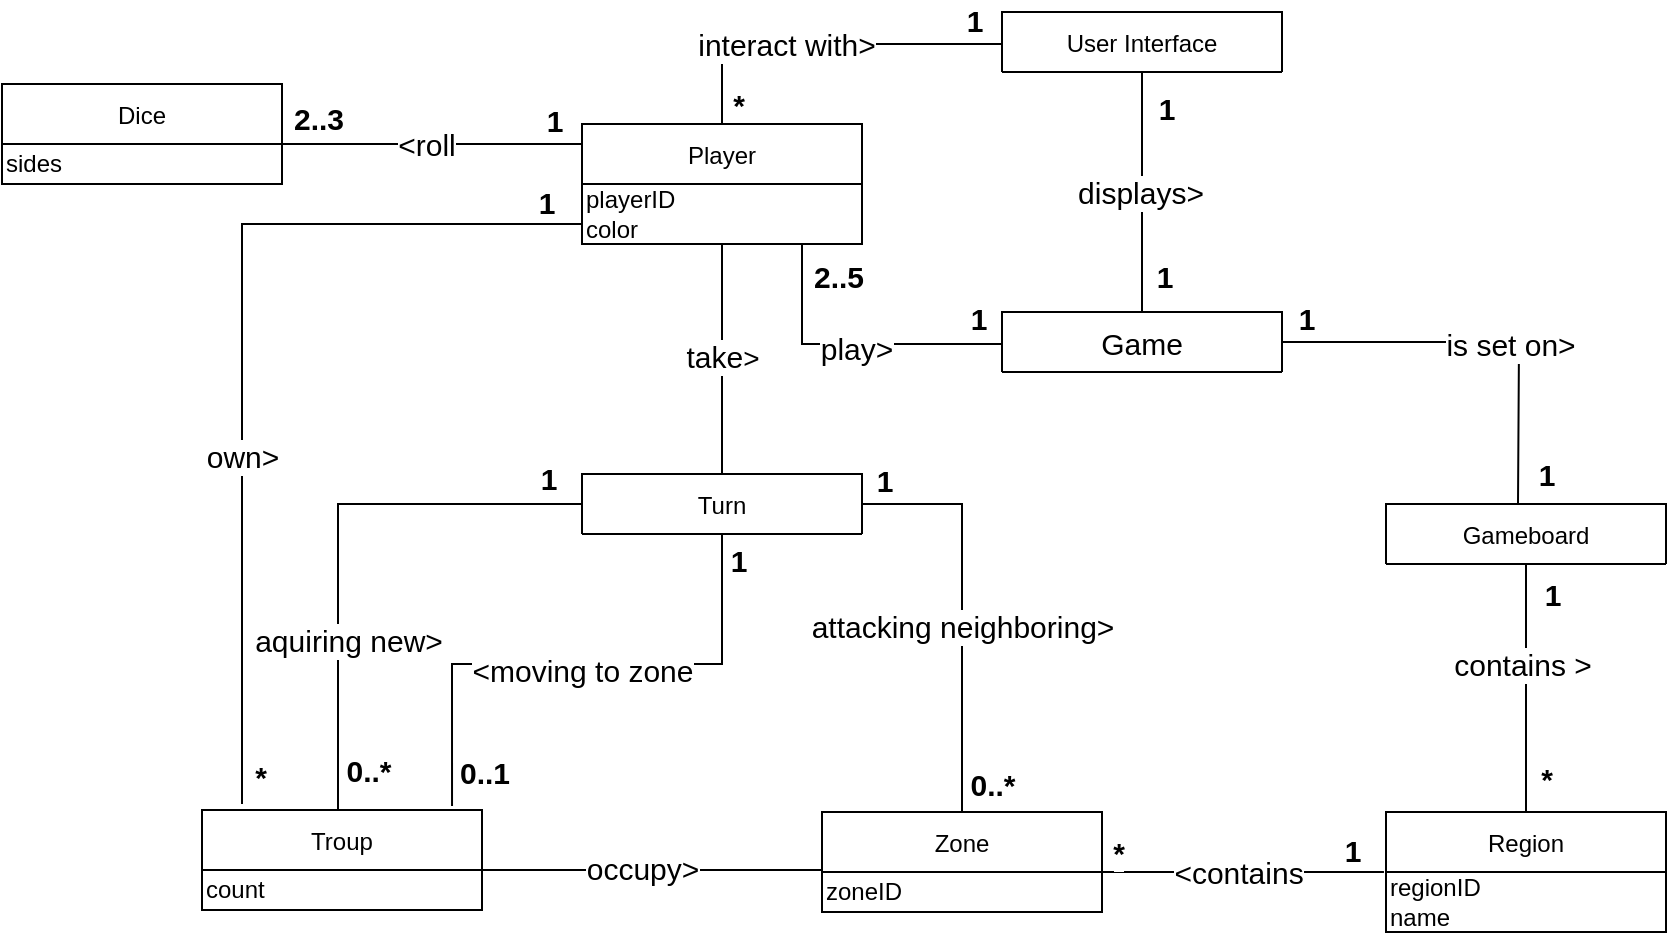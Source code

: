 <mxfile version="17.4.0" type="device"><diagram id="_PpX-6siAjh2ybpmOWNd" name="Page-1"><mxGraphModel dx="1792" dy="607" grid="1" gridSize="10" guides="1" tooltips="1" connect="1" arrows="1" fold="1" page="1" pageScale="1" pageWidth="850" pageHeight="1100" math="0" shadow="0"><root><mxCell id="0"/><mxCell id="1" parent="0"/><mxCell id="pQZbKmMFNrwizAt6MDCq-14" style="edgeStyle=orthogonalEdgeStyle;rounded=0;orthogonalLoop=1;jettySize=auto;html=1;entryX=0;entryY=0.5;entryDx=0;entryDy=0;fontSize=17;endArrow=none;endFill=0;" edge="1" parent="1" source="MfmcGLz-_4HPF3tlukN0-1" target="MfmcGLz-_4HPF3tlukN0-37"><mxGeometry relative="1" as="geometry"><Array as="points"><mxPoint x="240" y="480"/></Array></mxGeometry></mxCell><mxCell id="pQZbKmMFNrwizAt6MDCq-17" value="play&amp;gt;" style="edgeLabel;html=1;align=center;verticalAlign=middle;resizable=0;points=[];fontSize=15;" vertex="1" connectable="0" parent="pQZbKmMFNrwizAt6MDCq-14"><mxGeometry x="-0.053" y="-2" relative="1" as="geometry"><mxPoint x="5" as="offset"/></mxGeometry></mxCell><mxCell id="pQZbKmMFNrwizAt6MDCq-83" value="&lt;b&gt;1&lt;/b&gt;" style="edgeLabel;html=1;align=center;verticalAlign=middle;resizable=0;points=[];fontSize=15;" vertex="1" connectable="0" parent="pQZbKmMFNrwizAt6MDCq-14"><mxGeometry x="0.693" y="-2" relative="1" as="geometry"><mxPoint x="10" y="-15" as="offset"/></mxGeometry></mxCell><mxCell id="pQZbKmMFNrwizAt6MDCq-84" value="&lt;b&gt;2..5&lt;/b&gt;" style="edgeLabel;html=1;align=center;verticalAlign=middle;resizable=0;points=[];fontSize=15;" vertex="1" connectable="0" parent="pQZbKmMFNrwizAt6MDCq-14"><mxGeometry x="-0.787" y="2" relative="1" as="geometry"><mxPoint x="16" as="offset"/></mxGeometry></mxCell><mxCell id="pQZbKmMFNrwizAt6MDCq-15" style="edgeStyle=orthogonalEdgeStyle;rounded=0;orthogonalLoop=1;jettySize=auto;html=1;entryX=0;entryY=0.5;entryDx=0;entryDy=0;fontSize=17;endArrow=none;endFill=0;" edge="1" parent="1" source="MfmcGLz-_4HPF3tlukN0-1" target="MfmcGLz-_4HPF3tlukN0-29"><mxGeometry relative="1" as="geometry"><Array as="points"><mxPoint x="200" y="330"/></Array></mxGeometry></mxCell><mxCell id="pQZbKmMFNrwizAt6MDCq-16" value="interact with&amp;gt;" style="edgeLabel;html=1;align=center;verticalAlign=middle;resizable=0;points=[];fontSize=15;" vertex="1" connectable="0" parent="pQZbKmMFNrwizAt6MDCq-15"><mxGeometry x="-0.211" relative="1" as="geometry"><mxPoint as="offset"/></mxGeometry></mxCell><mxCell id="pQZbKmMFNrwizAt6MDCq-40" value="1" style="edgeLabel;html=1;align=center;verticalAlign=middle;resizable=0;points=[];fontSize=15;fontStyle=1" vertex="1" connectable="0" parent="pQZbKmMFNrwizAt6MDCq-15"><mxGeometry x="0.778" y="-1" relative="1" as="geometry"><mxPoint x="5" y="-13" as="offset"/></mxGeometry></mxCell><mxCell id="pQZbKmMFNrwizAt6MDCq-41" value="*" style="edgeLabel;html=1;align=center;verticalAlign=middle;resizable=0;points=[];fontSize=15;fontStyle=1" vertex="1" connectable="0" parent="pQZbKmMFNrwizAt6MDCq-15"><mxGeometry x="-0.678" y="-1" relative="1" as="geometry"><mxPoint x="7" y="19" as="offset"/></mxGeometry></mxCell><mxCell id="MfmcGLz-_4HPF3tlukN0-1" value="Player" style="swimlane;fontStyle=0;childLayout=stackLayout;horizontal=1;startSize=30;horizontalStack=0;resizeParent=1;resizeParentMax=0;resizeLast=0;collapsible=1;marginBottom=0;" parent="1" vertex="1"><mxGeometry x="130" y="370" width="140" height="60" as="geometry"/></mxCell><mxCell id="pQZbKmMFNrwizAt6MDCq-53" value="&lt;div align=&quot;left&quot;&gt;playerID&lt;/div&gt;color" style="text;html=1;align=left;verticalAlign=middle;resizable=0;points=[];autosize=1;strokeColor=none;fillColor=none;fontSize=12;" vertex="1" parent="MfmcGLz-_4HPF3tlukN0-1"><mxGeometry y="30" width="140" height="30" as="geometry"/></mxCell><mxCell id="MfmcGLz-_4HPF3tlukN0-5" value="Gameboard" style="swimlane;fontStyle=0;childLayout=stackLayout;horizontal=1;startSize=30;horizontalStack=0;resizeParent=1;resizeParentMax=0;resizeLast=0;collapsible=1;marginBottom=0;" parent="1" vertex="1"><mxGeometry x="532" y="560" width="140" height="30" as="geometry"/></mxCell><mxCell id="MfmcGLz-_4HPF3tlukN0-36" value="&amp;lt;&lt;font style=&quot;font-size: 15px&quot;&gt;contains&lt;/font&gt;&lt;font style=&quot;font-size: 15px&quot;&gt;&lt;font style=&quot;font-size: 15px&quot;&gt;&lt;br&gt;&lt;/font&gt;&lt;/font&gt;" style="edgeStyle=orthogonalEdgeStyle;rounded=0;orthogonalLoop=1;jettySize=auto;html=1;exitX=0.007;exitY=0.133;exitDx=0;exitDy=0;fontSize=15;endArrow=none;endFill=0;exitPerimeter=0;entryX=1;entryY=0.5;entryDx=0;entryDy=0;" parent="1" target="MfmcGLz-_4HPF3tlukN0-13" edge="1"><mxGeometry relative="1" as="geometry"><mxPoint x="530.98" y="743.99" as="sourcePoint"/><mxPoint x="390" y="740" as="targetPoint"/><Array as="points"><mxPoint x="390" y="744"/></Array></mxGeometry></mxCell><mxCell id="MfmcGLz-_4HPF3tlukN0-51" value="1" style="edgeLabel;html=1;align=center;verticalAlign=middle;resizable=0;points=[];fontSize=15;fontStyle=1" parent="MfmcGLz-_4HPF3tlukN0-36" vertex="1" connectable="0"><mxGeometry x="-0.832" relative="1" as="geometry"><mxPoint x="-4" y="-11" as="offset"/></mxGeometry></mxCell><mxCell id="MfmcGLz-_4HPF3tlukN0-52" value="*" style="edgeLabel;html=1;align=center;verticalAlign=middle;resizable=0;points=[];fontSize=17;fontStyle=1" parent="MfmcGLz-_4HPF3tlukN0-36" vertex="1" connectable="0"><mxGeometry x="0.755" y="-1" relative="1" as="geometry"><mxPoint x="-30" y="-12" as="offset"/></mxGeometry></mxCell><mxCell id="pQZbKmMFNrwizAt6MDCq-20" value="&lt;span style=&quot;font-size: 15px;&quot;&gt;*&lt;/span&gt;" style="edgeLabel;html=1;align=center;verticalAlign=middle;resizable=0;points=[];fontSize=15;fontStyle=1" vertex="1" connectable="0" parent="MfmcGLz-_4HPF3tlukN0-36"><mxGeometry x="0.831" y="-3" relative="1" as="geometry"><mxPoint y="-7" as="offset"/></mxGeometry></mxCell><mxCell id="MfmcGLz-_4HPF3tlukN0-9" value="Region" style="swimlane;fontStyle=0;childLayout=stackLayout;horizontal=1;startSize=30;horizontalStack=0;resizeParent=1;resizeParentMax=0;resizeLast=0;collapsible=1;marginBottom=0;" parent="1" vertex="1"><mxGeometry x="532" y="714" width="140" height="60" as="geometry"/></mxCell><mxCell id="pQZbKmMFNrwizAt6MDCq-66" value="&lt;div align=&quot;left&quot;&gt;regionID&lt;br&gt;name&lt;/div&gt;" style="text;html=1;align=left;verticalAlign=middle;resizable=0;points=[];autosize=1;strokeColor=none;fillColor=none;fontSize=12;" vertex="1" parent="MfmcGLz-_4HPF3tlukN0-9"><mxGeometry y="30" width="140" height="30" as="geometry"/></mxCell><mxCell id="MfmcGLz-_4HPF3tlukN0-13" value="Zone" style="swimlane;fontStyle=0;childLayout=stackLayout;horizontal=1;startSize=30;horizontalStack=0;resizeParent=1;resizeParentMax=0;resizeLast=0;collapsible=1;marginBottom=0;" parent="1" vertex="1"><mxGeometry x="250" y="714" width="140" height="50" as="geometry"/></mxCell><mxCell id="pQZbKmMFNrwizAt6MDCq-65" value="&lt;div align=&quot;left&quot;&gt;zoneID&lt;/div&gt;" style="text;html=1;align=left;verticalAlign=middle;resizable=0;points=[];autosize=1;strokeColor=none;fillColor=none;fontSize=12;" vertex="1" parent="MfmcGLz-_4HPF3tlukN0-13"><mxGeometry y="30" width="140" height="20" as="geometry"/></mxCell><mxCell id="MfmcGLz-_4HPF3tlukN0-17" value="Troup" style="swimlane;fontStyle=0;childLayout=stackLayout;horizontal=1;startSize=30;horizontalStack=0;resizeParent=1;resizeParentMax=0;resizeLast=0;collapsible=1;marginBottom=0;" parent="1" vertex="1"><mxGeometry x="-60" y="713" width="140" height="50" as="geometry"/></mxCell><mxCell id="pQZbKmMFNrwizAt6MDCq-64" value="&lt;div align=&quot;left&quot;&gt;count&lt;/div&gt;" style="text;html=1;align=left;verticalAlign=middle;resizable=0;points=[];autosize=1;strokeColor=none;fillColor=none;fontSize=12;" vertex="1" parent="MfmcGLz-_4HPF3tlukN0-17"><mxGeometry y="30" width="140" height="20" as="geometry"/></mxCell><mxCell id="MfmcGLz-_4HPF3tlukN0-25" value="Dice" style="swimlane;fontStyle=0;childLayout=stackLayout;horizontal=1;startSize=30;horizontalStack=0;resizeParent=1;resizeParentMax=0;resizeLast=0;collapsible=1;marginBottom=0;" parent="1" vertex="1"><mxGeometry x="-160" y="350" width="140" height="50" as="geometry"/></mxCell><mxCell id="pQZbKmMFNrwizAt6MDCq-63" value="&lt;div align=&quot;left&quot;&gt;sides&lt;/div&gt;" style="text;html=1;align=left;verticalAlign=middle;resizable=0;points=[];autosize=1;strokeColor=none;fillColor=none;fontSize=12;" vertex="1" parent="MfmcGLz-_4HPF3tlukN0-25"><mxGeometry y="30" width="140" height="20" as="geometry"/></mxCell><mxCell id="pQZbKmMFNrwizAt6MDCq-10" style="edgeStyle=orthogonalEdgeStyle;rounded=0;orthogonalLoop=1;jettySize=auto;html=1;entryX=0.5;entryY=0;entryDx=0;entryDy=0;fontSize=17;endArrow=none;endFill=0;" edge="1" parent="1" source="MfmcGLz-_4HPF3tlukN0-29" target="MfmcGLz-_4HPF3tlukN0-37"><mxGeometry relative="1" as="geometry"/></mxCell><mxCell id="pQZbKmMFNrwizAt6MDCq-12" value="&lt;b style=&quot;font-size: 15px;&quot;&gt;1&lt;/b&gt;" style="edgeLabel;html=1;align=center;verticalAlign=middle;resizable=0;points=[];fontSize=15;" vertex="1" connectable="0" parent="pQZbKmMFNrwizAt6MDCq-10"><mxGeometry x="-0.733" y="1" relative="1" as="geometry"><mxPoint x="11" y="2" as="offset"/></mxGeometry></mxCell><mxCell id="pQZbKmMFNrwizAt6MDCq-11" value="displays&amp;gt;" style="edgeLabel;html=1;align=center;verticalAlign=middle;resizable=0;points=[];fontSize=15;" vertex="1" connectable="0" parent="pQZbKmMFNrwizAt6MDCq-10"><mxGeometry x="0.2" y="-1" relative="1" as="geometry"><mxPoint y="-12" as="offset"/></mxGeometry></mxCell><mxCell id="pQZbKmMFNrwizAt6MDCq-13" value="&lt;b style=&quot;font-size: 15px;&quot;&gt;1&lt;/b&gt;" style="edgeLabel;html=1;align=center;verticalAlign=middle;resizable=0;points=[];fontSize=15;" vertex="1" connectable="0" parent="pQZbKmMFNrwizAt6MDCq-10"><mxGeometry x="0.711" y="3" relative="1" as="geometry"><mxPoint x="8" y="-1" as="offset"/></mxGeometry></mxCell><mxCell id="MfmcGLz-_4HPF3tlukN0-29" value="User Interface" style="swimlane;fontStyle=0;childLayout=stackLayout;horizontal=1;startSize=30;horizontalStack=0;resizeParent=1;resizeParentMax=0;resizeLast=0;collapsible=1;marginBottom=0;" parent="1" vertex="1"><mxGeometry x="340" y="314" width="140" height="30" as="geometry"/></mxCell><mxCell id="MfmcGLz-_4HPF3tlukN0-33" style="edgeStyle=orthogonalEdgeStyle;rounded=0;orthogonalLoop=1;jettySize=auto;html=1;entryX=0.5;entryY=0;entryDx=0;entryDy=0;endArrow=none;endFill=0;exitX=0.5;exitY=1;exitDx=0;exitDy=0;" parent="1" source="MfmcGLz-_4HPF3tlukN0-5" target="MfmcGLz-_4HPF3tlukN0-9" edge="1"><mxGeometry relative="1" as="geometry"><Array as="points"><mxPoint x="602" y="610"/><mxPoint x="602" y="610"/></Array><mxPoint x="600" y="620" as="sourcePoint"/></mxGeometry></mxCell><mxCell id="MfmcGLz-_4HPF3tlukN0-34" value="&lt;font style=&quot;font-size: 15px&quot;&gt;contains &amp;gt;&lt;br&gt;&lt;/font&gt;" style="edgeLabel;html=1;align=center;verticalAlign=middle;resizable=0;points=[];" parent="MfmcGLz-_4HPF3tlukN0-33" vertex="1" connectable="0"><mxGeometry x="0.222" y="-2" relative="1" as="geometry"><mxPoint y="-26" as="offset"/></mxGeometry></mxCell><mxCell id="pQZbKmMFNrwizAt6MDCq-6" value="&lt;b style=&quot;font-size: 15px;&quot;&gt;1&lt;/b&gt;" style="edgeLabel;html=1;align=center;verticalAlign=middle;resizable=0;points=[];fontSize=15;" vertex="1" connectable="0" parent="MfmcGLz-_4HPF3tlukN0-33"><mxGeometry x="-0.756" y="2" relative="1" as="geometry"><mxPoint x="11" as="offset"/></mxGeometry></mxCell><mxCell id="pQZbKmMFNrwizAt6MDCq-7" value="&lt;b style=&quot;font-size: 15px;&quot;&gt;*&lt;/b&gt;" style="edgeLabel;html=1;align=center;verticalAlign=middle;resizable=0;points=[];fontSize=15;" vertex="1" connectable="0" parent="MfmcGLz-_4HPF3tlukN0-33"><mxGeometry x="0.289" relative="1" as="geometry"><mxPoint x="10" y="27" as="offset"/></mxGeometry></mxCell><mxCell id="MfmcGLz-_4HPF3tlukN0-41" style="edgeStyle=orthogonalEdgeStyle;rounded=0;orthogonalLoop=1;jettySize=auto;html=1;entryX=0.5;entryY=0;entryDx=0;entryDy=0;fontSize=15;exitX=1;exitY=0.5;exitDx=0;exitDy=0;endArrow=none;endFill=0;" parent="1" source="MfmcGLz-_4HPF3tlukN0-37" edge="1"><mxGeometry relative="1" as="geometry"><mxPoint x="488" y="480" as="sourcePoint"/><mxPoint x="598" y="560" as="targetPoint"/></mxGeometry></mxCell><mxCell id="MfmcGLz-_4HPF3tlukN0-42" value="is set on&amp;gt;" style="edgeLabel;html=1;align=center;verticalAlign=middle;resizable=0;points=[];fontSize=15;" parent="MfmcGLz-_4HPF3tlukN0-41" vertex="1" connectable="0"><mxGeometry x="-0.179" y="-1" relative="1" as="geometry"><mxPoint x="32" as="offset"/></mxGeometry></mxCell><mxCell id="pQZbKmMFNrwizAt6MDCq-8" value="&lt;b style=&quot;font-size: 15px;&quot;&gt;1&lt;/b&gt;" style="edgeLabel;html=1;align=center;verticalAlign=middle;resizable=0;points=[];fontSize=15;" vertex="1" connectable="0" parent="MfmcGLz-_4HPF3tlukN0-41"><mxGeometry x="0.495" y="2" relative="1" as="geometry"><mxPoint x="11" y="35" as="offset"/></mxGeometry></mxCell><mxCell id="pQZbKmMFNrwizAt6MDCq-9" value="&lt;b style=&quot;font-size: 15px;&quot;&gt;1&lt;/b&gt;" style="edgeLabel;html=1;align=center;verticalAlign=middle;resizable=0;points=[];fontSize=15;" vertex="1" connectable="0" parent="MfmcGLz-_4HPF3tlukN0-41"><mxGeometry x="-0.859" y="-1" relative="1" as="geometry"><mxPoint x="-2" y="-13" as="offset"/></mxGeometry></mxCell><mxCell id="MfmcGLz-_4HPF3tlukN0-37" value="Game" style="swimlane;fontStyle=0;childLayout=stackLayout;horizontal=1;startSize=30;horizontalStack=0;resizeParent=1;resizeParentMax=0;resizeLast=0;collapsible=1;marginBottom=0;fontSize=15;" parent="1" vertex="1"><mxGeometry x="340" y="464" width="140" height="30" as="geometry"/></mxCell><mxCell id="pQZbKmMFNrwizAt6MDCq-18" style="edgeStyle=orthogonalEdgeStyle;rounded=0;orthogonalLoop=1;jettySize=auto;html=1;fontSize=15;endArrow=none;endFill=0;entryX=1;entryY=0.5;entryDx=0;entryDy=0;" edge="1" parent="1" target="MfmcGLz-_4HPF3tlukN0-25"><mxGeometry relative="1" as="geometry"><mxPoint x="130" y="380" as="sourcePoint"/><mxPoint x="-1" y="400" as="targetPoint"/><Array as="points"><mxPoint x="129" y="380"/><mxPoint x="-20" y="380"/></Array></mxGeometry></mxCell><mxCell id="pQZbKmMFNrwizAt6MDCq-19" value="&amp;lt;roll" style="edgeLabel;html=1;align=center;verticalAlign=middle;resizable=0;points=[];fontSize=15;" vertex="1" connectable="0" parent="pQZbKmMFNrwizAt6MDCq-18"><mxGeometry x="-0.222" y="3" relative="1" as="geometry"><mxPoint x="-18" y="-3" as="offset"/></mxGeometry></mxCell><mxCell id="pQZbKmMFNrwizAt6MDCq-85" value="2..3" style="edgeLabel;html=1;align=center;verticalAlign=middle;resizable=0;points=[];fontSize=15;fontStyle=1" vertex="1" connectable="0" parent="pQZbKmMFNrwizAt6MDCq-18"><mxGeometry x="0.561" y="3" relative="1" as="geometry"><mxPoint x="-11" y="-16" as="offset"/></mxGeometry></mxCell><mxCell id="pQZbKmMFNrwizAt6MDCq-86" value="1" style="edgeLabel;html=1;align=center;verticalAlign=middle;resizable=0;points=[];fontSize=15;fontStyle=1" vertex="1" connectable="0" parent="pQZbKmMFNrwizAt6MDCq-18"><mxGeometry x="-0.819" relative="1" as="geometry"><mxPoint y="-12" as="offset"/></mxGeometry></mxCell><mxCell id="pQZbKmMFNrwizAt6MDCq-21" style="edgeStyle=orthogonalEdgeStyle;rounded=0;orthogonalLoop=1;jettySize=auto;html=1;entryX=0;entryY=0.5;entryDx=0;entryDy=0;fontSize=17;endArrow=none;endFill=0;" edge="1" parent="1" target="MfmcGLz-_4HPF3tlukN0-13"><mxGeometry relative="1" as="geometry"><mxPoint x="80" y="743" as="sourcePoint"/><Array as="points"><mxPoint x="160" y="743"/><mxPoint x="160" y="743"/></Array></mxGeometry></mxCell><mxCell id="pQZbKmMFNrwizAt6MDCq-22" value="&lt;font style=&quot;font-size: 15px&quot;&gt;occupy&amp;gt;&lt;/font&gt;" style="edgeLabel;html=1;align=center;verticalAlign=middle;resizable=0;points=[];fontSize=17;" vertex="1" connectable="0" parent="pQZbKmMFNrwizAt6MDCq-21"><mxGeometry x="-0.262" y="-2" relative="1" as="geometry"><mxPoint x="16" y="-2" as="offset"/></mxGeometry></mxCell><mxCell id="pQZbKmMFNrwizAt6MDCq-34" style="edgeStyle=orthogonalEdgeStyle;rounded=0;orthogonalLoop=1;jettySize=auto;html=1;entryX=0.5;entryY=0;entryDx=0;entryDy=0;fontSize=15;endArrow=none;endFill=0;" edge="1" parent="1" source="pQZbKmMFNrwizAt6MDCq-26" target="MfmcGLz-_4HPF3tlukN0-13"><mxGeometry relative="1" as="geometry"><Array as="points"><mxPoint x="320" y="560"/></Array></mxGeometry></mxCell><mxCell id="pQZbKmMFNrwizAt6MDCq-35" value="attacking neighboring&amp;gt;" style="edgeLabel;html=1;align=center;verticalAlign=middle;resizable=0;points=[];fontSize=15;" vertex="1" connectable="0" parent="pQZbKmMFNrwizAt6MDCq-34"><mxGeometry x="-0.123" y="-1" relative="1" as="geometry"><mxPoint x="1" y="21" as="offset"/></mxGeometry></mxCell><mxCell id="pQZbKmMFNrwizAt6MDCq-71" value="&lt;b&gt;0..*&lt;/b&gt;" style="edgeLabel;html=1;align=center;verticalAlign=middle;resizable=0;points=[];fontSize=15;" vertex="1" connectable="0" parent="pQZbKmMFNrwizAt6MDCq-34"><mxGeometry x="0.9" y="-1" relative="1" as="geometry"><mxPoint x="16" y="-4" as="offset"/></mxGeometry></mxCell><mxCell id="pQZbKmMFNrwizAt6MDCq-82" value="&lt;b&gt;1&lt;/b&gt;" style="edgeLabel;html=1;align=center;verticalAlign=middle;resizable=0;points=[];fontSize=15;" vertex="1" connectable="0" parent="pQZbKmMFNrwizAt6MDCq-34"><mxGeometry x="-0.892" y="3" relative="1" as="geometry"><mxPoint y="-9" as="offset"/></mxGeometry></mxCell><mxCell id="pQZbKmMFNrwizAt6MDCq-38" style="edgeStyle=orthogonalEdgeStyle;rounded=0;orthogonalLoop=1;jettySize=auto;html=1;entryX=0.85;entryY=0;entryDx=0;entryDy=0;fontSize=15;endArrow=none;endFill=0;entryPerimeter=0;exitX=0;exitY=0.5;exitDx=0;exitDy=0;" edge="1" parent="1" source="pQZbKmMFNrwizAt6MDCq-26"><mxGeometry relative="1" as="geometry"><mxPoint x="78" y="560" as="sourcePoint"/><mxPoint x="7" y="713" as="targetPoint"/><Array as="points"><mxPoint x="8" y="560"/></Array></mxGeometry></mxCell><mxCell id="pQZbKmMFNrwizAt6MDCq-39" value="aquiring new&amp;gt;" style="edgeLabel;html=1;align=center;verticalAlign=middle;resizable=0;points=[];fontSize=15;" vertex="1" connectable="0" parent="pQZbKmMFNrwizAt6MDCq-38"><mxGeometry x="0.495" y="-1" relative="1" as="geometry"><mxPoint x="6" y="-17" as="offset"/></mxGeometry></mxCell><mxCell id="pQZbKmMFNrwizAt6MDCq-73" value="&lt;b&gt;0..*&lt;/b&gt;" style="edgeLabel;html=1;align=center;verticalAlign=middle;resizable=0;points=[];fontSize=15;" vertex="1" connectable="0" parent="pQZbKmMFNrwizAt6MDCq-38"><mxGeometry x="0.847" y="2" relative="1" as="geometry"><mxPoint x="13" as="offset"/></mxGeometry></mxCell><mxCell id="pQZbKmMFNrwizAt6MDCq-80" value="1" style="edgeLabel;html=1;align=center;verticalAlign=middle;resizable=0;points=[];fontSize=15;fontStyle=1" vertex="1" connectable="0" parent="pQZbKmMFNrwizAt6MDCq-38"><mxGeometry x="-0.876" relative="1" as="geometry"><mxPoint y="-13" as="offset"/></mxGeometry></mxCell><mxCell id="pQZbKmMFNrwizAt6MDCq-76" style="edgeStyle=orthogonalEdgeStyle;rounded=0;orthogonalLoop=1;jettySize=auto;html=1;fontSize=15;endArrow=none;endFill=0;entryX=0.893;entryY=-0.04;entryDx=0;entryDy=0;entryPerimeter=0;" edge="1" parent="1" source="pQZbKmMFNrwizAt6MDCq-26" target="MfmcGLz-_4HPF3tlukN0-17"><mxGeometry relative="1" as="geometry"><mxPoint x="65" y="710" as="targetPoint"/><Array as="points"><mxPoint x="200" y="640"/><mxPoint x="65" y="640"/></Array></mxGeometry></mxCell><mxCell id="pQZbKmMFNrwizAt6MDCq-77" value="&amp;lt;moving to zone" style="edgeLabel;html=1;align=center;verticalAlign=middle;resizable=0;points=[];fontSize=15;" vertex="1" connectable="0" parent="pQZbKmMFNrwizAt6MDCq-76"><mxGeometry x="0.063" y="3" relative="1" as="geometry"><mxPoint x="9" as="offset"/></mxGeometry></mxCell><mxCell id="pQZbKmMFNrwizAt6MDCq-79" value="0..1" style="edgeLabel;html=1;align=center;verticalAlign=middle;resizable=0;points=[];fontSize=15;fontStyle=1" vertex="1" connectable="0" parent="pQZbKmMFNrwizAt6MDCq-76"><mxGeometry x="0.838" y="1" relative="1" as="geometry"><mxPoint x="15" y="5" as="offset"/></mxGeometry></mxCell><mxCell id="pQZbKmMFNrwizAt6MDCq-81" value="&lt;b&gt;1&lt;/b&gt;" style="edgeLabel;html=1;align=center;verticalAlign=middle;resizable=0;points=[];fontSize=15;" vertex="1" connectable="0" parent="pQZbKmMFNrwizAt6MDCq-76"><mxGeometry x="-0.875" relative="1" as="geometry"><mxPoint x="8" y="-4" as="offset"/></mxGeometry></mxCell><mxCell id="pQZbKmMFNrwizAt6MDCq-26" value="Turn" style="swimlane;fontStyle=0;childLayout=stackLayout;horizontal=1;startSize=30;horizontalStack=0;resizeParent=1;resizeParentMax=0;resizeLast=0;collapsible=1;marginBottom=0;labelBorderColor=none;fontSize=12;" vertex="1" parent="1"><mxGeometry x="130" y="545" width="140" height="30" as="geometry"/></mxCell><mxCell id="pQZbKmMFNrwizAt6MDCq-30" style="edgeStyle=orthogonalEdgeStyle;rounded=0;orthogonalLoop=1;jettySize=auto;html=1;entryX=0.5;entryY=0;entryDx=0;entryDy=0;fontSize=12;endArrow=none;endFill=0;" edge="1" parent="1" target="pQZbKmMFNrwizAt6MDCq-26"><mxGeometry relative="1" as="geometry"><mxPoint x="200" y="430" as="sourcePoint"/><Array as="points"><mxPoint x="200" y="450"/><mxPoint x="200" y="450"/></Array></mxGeometry></mxCell><mxCell id="pQZbKmMFNrwizAt6MDCq-31" value="&lt;font style=&quot;font-size: 15px&quot;&gt;take&lt;/font&gt;&amp;gt;" style="edgeLabel;html=1;align=center;verticalAlign=middle;resizable=0;points=[];fontSize=14;" vertex="1" connectable="0" parent="pQZbKmMFNrwizAt6MDCq-30"><mxGeometry x="-0.22" y="-1" relative="1" as="geometry"><mxPoint x="1" y="11" as="offset"/></mxGeometry></mxCell><mxCell id="pQZbKmMFNrwizAt6MDCq-36" style="edgeStyle=orthogonalEdgeStyle;rounded=0;orthogonalLoop=1;jettySize=auto;html=1;fontSize=15;endArrow=none;endFill=0;" edge="1" parent="1"><mxGeometry relative="1" as="geometry"><mxPoint x="130" y="415" as="sourcePoint"/><mxPoint x="-40" y="710" as="targetPoint"/><Array as="points"><mxPoint x="130" y="420"/><mxPoint x="-40" y="420"/></Array></mxGeometry></mxCell><mxCell id="pQZbKmMFNrwizAt6MDCq-37" value="own&amp;gt;" style="edgeLabel;html=1;align=center;verticalAlign=middle;resizable=0;points=[];fontSize=15;" vertex="1" connectable="0" parent="pQZbKmMFNrwizAt6MDCq-36"><mxGeometry x="0.069" y="2" relative="1" as="geometry"><mxPoint x="-2" y="42" as="offset"/></mxGeometry></mxCell><mxCell id="pQZbKmMFNrwizAt6MDCq-68" value="&lt;b&gt;&lt;font style=&quot;font-size: 15px&quot;&gt;*&lt;/font&gt;&lt;/b&gt;" style="edgeLabel;html=1;align=center;verticalAlign=middle;resizable=0;points=[];fontSize=12;" vertex="1" connectable="0" parent="pQZbKmMFNrwizAt6MDCq-36"><mxGeometry x="0.923" relative="1" as="geometry"><mxPoint x="9" y="4" as="offset"/></mxGeometry></mxCell><mxCell id="pQZbKmMFNrwizAt6MDCq-69" value="&lt;b&gt;1&lt;/b&gt;" style="edgeLabel;html=1;align=center;verticalAlign=middle;resizable=0;points=[];fontSize=15;" vertex="1" connectable="0" parent="pQZbKmMFNrwizAt6MDCq-36"><mxGeometry x="-0.861" y="3" relative="1" as="geometry"><mxPoint x="9" y="-14" as="offset"/></mxGeometry></mxCell></root></mxGraphModel></diagram></mxfile>